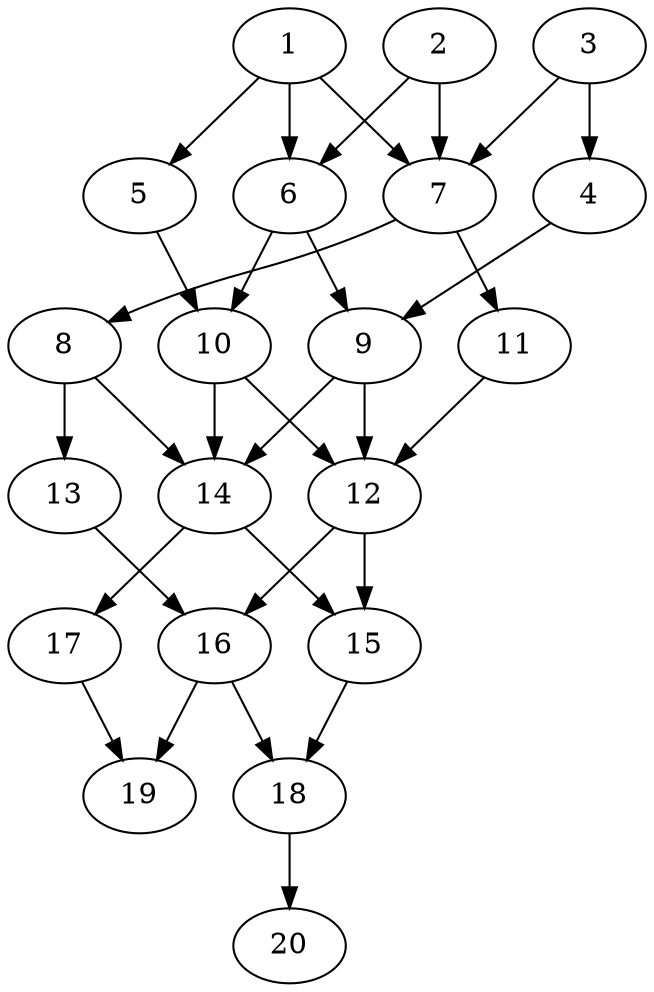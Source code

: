 // DAG automatically generated by daggen at Sat Jul 27 15:36:23 2019
// ./daggen --dot -n 20 --ccr 0.3 --fat 0.4 --regular 0.5 --density 0.7 --mindata 5242880 --maxdata 52428800 
digraph G {
  1 [size="95733760", alpha="0.03", expect_size="28720128"] 
  1 -> 5 [size ="28720128"]
  1 -> 6 [size ="28720128"]
  1 -> 7 [size ="28720128"]
  2 [size="80738987", alpha="0.12", expect_size="24221696"] 
  2 -> 6 [size ="24221696"]
  2 -> 7 [size ="24221696"]
  3 [size="27176960", alpha="0.06", expect_size="8153088"] 
  3 -> 4 [size ="8153088"]
  3 -> 7 [size ="8153088"]
  4 [size="151080960", alpha="0.05", expect_size="45324288"] 
  4 -> 9 [size ="45324288"]
  5 [size="60866560", alpha="0.08", expect_size="18259968"] 
  5 -> 10 [size ="18259968"]
  6 [size="67993600", alpha="0.07", expect_size="20398080"] 
  6 -> 9 [size ="20398080"]
  6 -> 10 [size ="20398080"]
  7 [size="146947413", alpha="0.17", expect_size="44084224"] 
  7 -> 8 [size ="44084224"]
  7 -> 11 [size ="44084224"]
  8 [size="82066773", alpha="0.01", expect_size="24620032"] 
  8 -> 13 [size ="24620032"]
  8 -> 14 [size ="24620032"]
  9 [size="53067093", alpha="0.00", expect_size="15920128"] 
  9 -> 12 [size ="15920128"]
  9 -> 14 [size ="15920128"]
  10 [size="160201387", alpha="0.10", expect_size="48060416"] 
  10 -> 12 [size ="48060416"]
  10 -> 14 [size ="48060416"]
  11 [size="172137813", alpha="0.10", expect_size="51641344"] 
  11 -> 12 [size ="51641344"]
  12 [size="35440640", alpha="0.17", expect_size="10632192"] 
  12 -> 15 [size ="10632192"]
  12 -> 16 [size ="10632192"]
  13 [size="127262720", alpha="0.14", expect_size="38178816"] 
  13 -> 16 [size ="38178816"]
  14 [size="173841067", alpha="0.10", expect_size="52152320"] 
  14 -> 15 [size ="52152320"]
  14 -> 17 [size ="52152320"]
  15 [size="59719680", alpha="0.11", expect_size="17915904"] 
  15 -> 18 [size ="17915904"]
  16 [size="126470827", alpha="0.05", expect_size="37941248"] 
  16 -> 18 [size ="37941248"]
  16 -> 19 [size ="37941248"]
  17 [size="24248320", alpha="0.01", expect_size="7274496"] 
  17 -> 19 [size ="7274496"]
  18 [size="160508587", alpha="0.01", expect_size="48152576"] 
  18 -> 20 [size ="48152576"]
  19 [size="170680320", alpha="0.01", expect_size="51204096"] 
  20 [size="170724693", alpha="0.13", expect_size="51217408"] 
}
